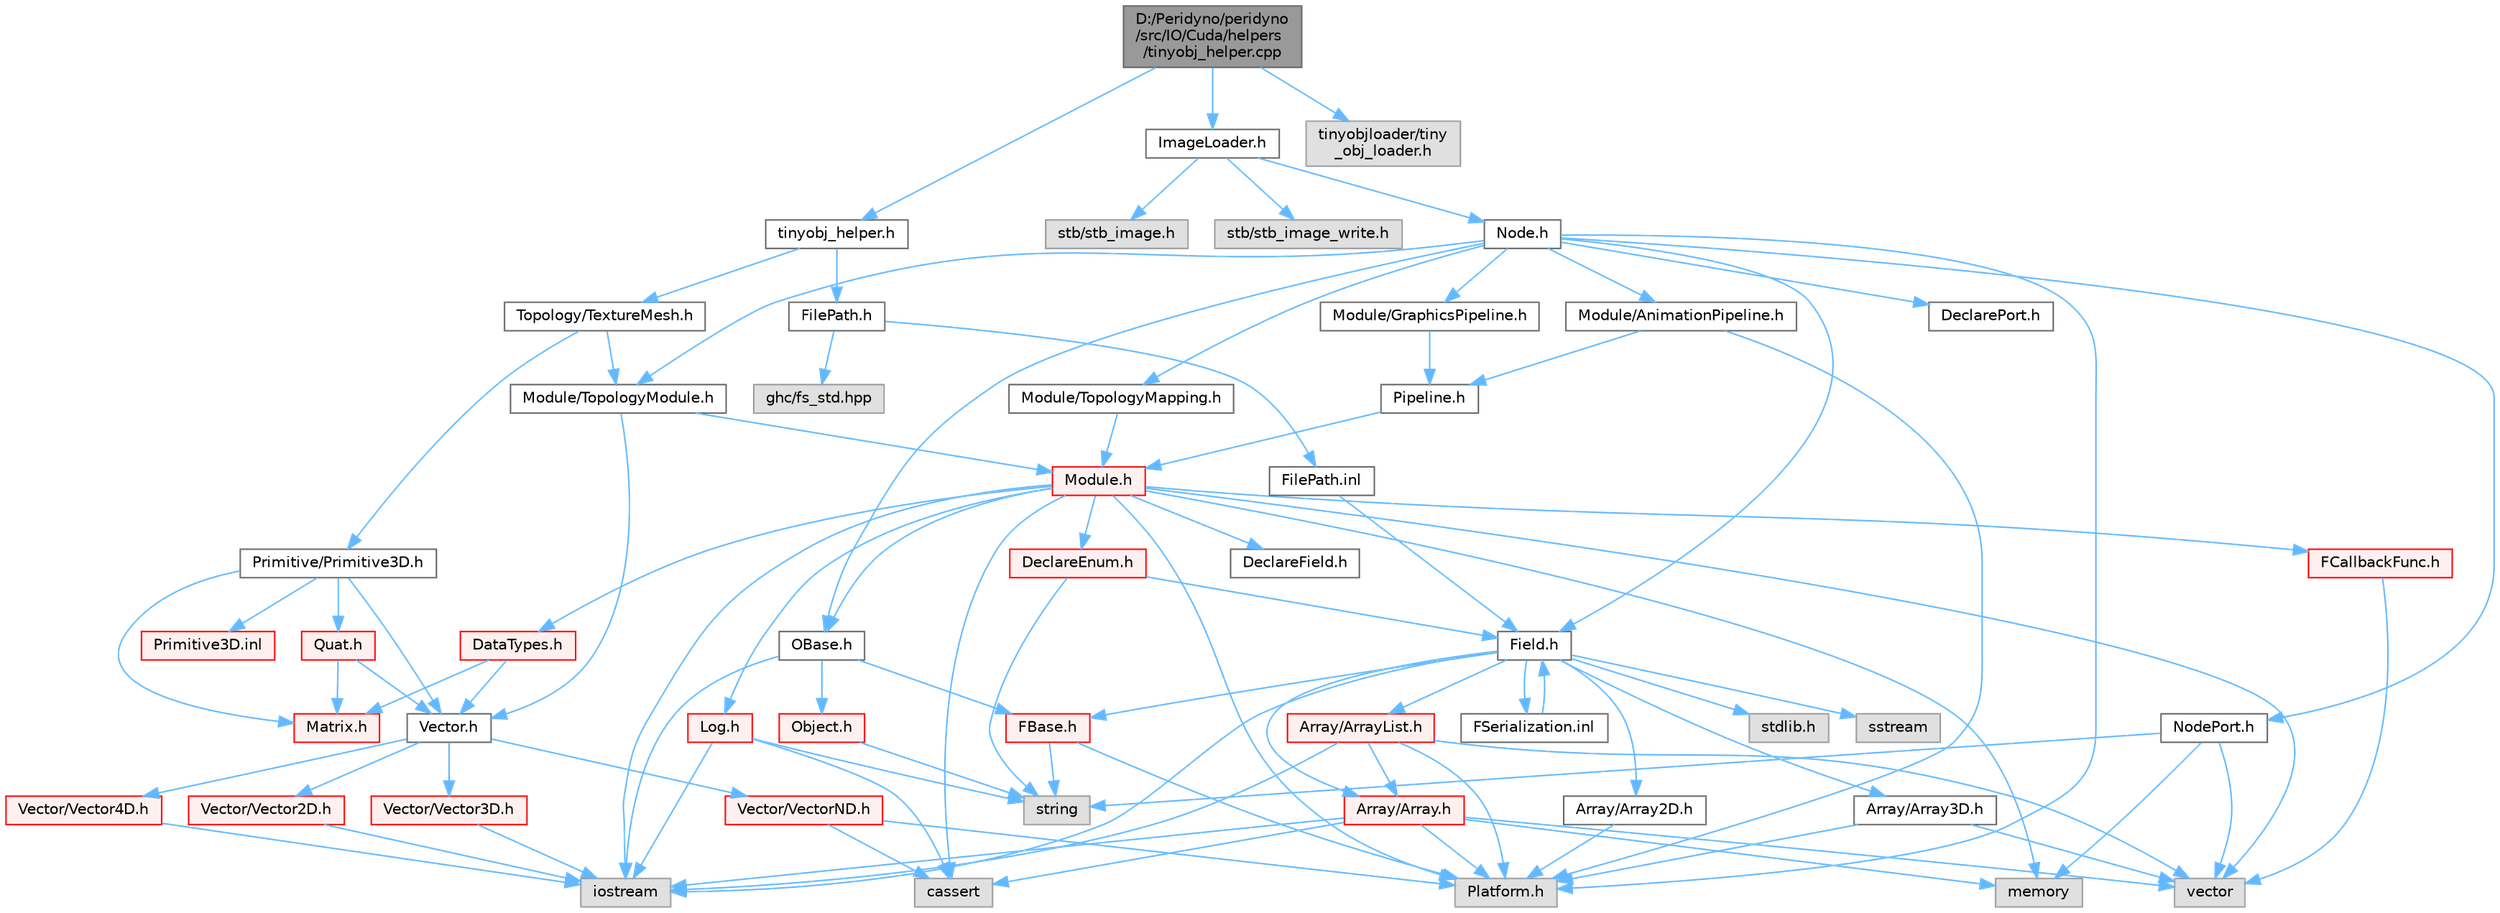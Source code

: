 digraph "D:/Peridyno/peridyno/src/IO/Cuda/helpers/tinyobj_helper.cpp"
{
 // LATEX_PDF_SIZE
  bgcolor="transparent";
  edge [fontname=Helvetica,fontsize=10,labelfontname=Helvetica,labelfontsize=10];
  node [fontname=Helvetica,fontsize=10,shape=box,height=0.2,width=0.4];
  Node1 [id="Node000001",label="D:/Peridyno/peridyno\l/src/IO/Cuda/helpers\l/tinyobj_helper.cpp",height=0.2,width=0.4,color="gray40", fillcolor="grey60", style="filled", fontcolor="black",tooltip=" "];
  Node1 -> Node2 [id="edge1_Node000001_Node000002",color="steelblue1",style="solid",tooltip=" "];
  Node2 [id="Node000002",label="tinyobj_helper.h",height=0.2,width=0.4,color="grey40", fillcolor="white", style="filled",URL="$tinyobj__helper_8h.html",tooltip=" "];
  Node2 -> Node3 [id="edge2_Node000002_Node000003",color="steelblue1",style="solid",tooltip=" "];
  Node3 [id="Node000003",label="Topology/TextureMesh.h",height=0.2,width=0.4,color="grey40", fillcolor="white", style="filled",URL="$_texture_mesh_8h.html",tooltip=" "];
  Node3 -> Node4 [id="edge3_Node000003_Node000004",color="steelblue1",style="solid",tooltip=" "];
  Node4 [id="Node000004",label="Module/TopologyModule.h",height=0.2,width=0.4,color="grey40", fillcolor="white", style="filled",URL="$_topology_module_8h.html",tooltip=" "];
  Node4 -> Node5 [id="edge4_Node000004_Node000005",color="steelblue1",style="solid",tooltip=" "];
  Node5 [id="Node000005",label="Vector.h",height=0.2,width=0.4,color="grey40", fillcolor="white", style="filled",URL="$_vector_8h.html",tooltip=" "];
  Node5 -> Node6 [id="edge5_Node000005_Node000006",color="steelblue1",style="solid",tooltip=" "];
  Node6 [id="Node000006",label="Vector/Vector2D.h",height=0.2,width=0.4,color="red", fillcolor="#FFF0F0", style="filled",URL="$_vector2_d_8h.html",tooltip=" "];
  Node6 -> Node8 [id="edge6_Node000006_Node000008",color="steelblue1",style="solid",tooltip=" "];
  Node8 [id="Node000008",label="iostream",height=0.2,width=0.4,color="grey60", fillcolor="#E0E0E0", style="filled",tooltip=" "];
  Node5 -> Node14 [id="edge7_Node000005_Node000014",color="steelblue1",style="solid",tooltip=" "];
  Node14 [id="Node000014",label="Vector/Vector3D.h",height=0.2,width=0.4,color="red", fillcolor="#FFF0F0", style="filled",URL="$_vector3_d_8h.html",tooltip=" "];
  Node14 -> Node8 [id="edge8_Node000014_Node000008",color="steelblue1",style="solid",tooltip=" "];
  Node5 -> Node17 [id="edge9_Node000005_Node000017",color="steelblue1",style="solid",tooltip=" "];
  Node17 [id="Node000017",label="Vector/Vector4D.h",height=0.2,width=0.4,color="red", fillcolor="#FFF0F0", style="filled",URL="$_vector4_d_8h.html",tooltip=" "];
  Node17 -> Node8 [id="edge10_Node000017_Node000008",color="steelblue1",style="solid",tooltip=" "];
  Node5 -> Node20 [id="edge11_Node000005_Node000020",color="steelblue1",style="solid",tooltip=" "];
  Node20 [id="Node000020",label="Vector/VectorND.h",height=0.2,width=0.4,color="red", fillcolor="#FFF0F0", style="filled",URL="$_vector_n_d_8h.html",tooltip=" "];
  Node20 -> Node26 [id="edge12_Node000020_Node000026",color="steelblue1",style="solid",tooltip=" "];
  Node26 [id="Node000026",label="cassert",height=0.2,width=0.4,color="grey60", fillcolor="#E0E0E0", style="filled",tooltip=" "];
  Node20 -> Node10 [id="edge13_Node000020_Node000010",color="steelblue1",style="solid",tooltip=" "];
  Node10 [id="Node000010",label="Platform.h",height=0.2,width=0.4,color="grey60", fillcolor="#E0E0E0", style="filled",tooltip=" "];
  Node4 -> Node27 [id="edge14_Node000004_Node000027",color="steelblue1",style="solid",tooltip=" "];
  Node27 [id="Node000027",label="Module.h",height=0.2,width=0.4,color="red", fillcolor="#FFF0F0", style="filled",URL="$_module_8h.html",tooltip=" "];
  Node27 -> Node10 [id="edge15_Node000027_Node000010",color="steelblue1",style="solid",tooltip=" "];
  Node27 -> Node28 [id="edge16_Node000027_Node000028",color="steelblue1",style="solid",tooltip=" "];
  Node28 [id="Node000028",label="memory",height=0.2,width=0.4,color="grey60", fillcolor="#E0E0E0", style="filled",tooltip=" "];
  Node27 -> Node29 [id="edge17_Node000027_Node000029",color="steelblue1",style="solid",tooltip=" "];
  Node29 [id="Node000029",label="vector",height=0.2,width=0.4,color="grey60", fillcolor="#E0E0E0", style="filled",tooltip=" "];
  Node27 -> Node26 [id="edge18_Node000027_Node000026",color="steelblue1",style="solid",tooltip=" "];
  Node27 -> Node8 [id="edge19_Node000027_Node000008",color="steelblue1",style="solid",tooltip=" "];
  Node27 -> Node30 [id="edge20_Node000027_Node000030",color="steelblue1",style="solid",tooltip=" "];
  Node30 [id="Node000030",label="OBase.h",height=0.2,width=0.4,color="grey40", fillcolor="white", style="filled",URL="$_o_base_8h.html",tooltip=" "];
  Node30 -> Node8 [id="edge21_Node000030_Node000008",color="steelblue1",style="solid",tooltip=" "];
  Node30 -> Node31 [id="edge22_Node000030_Node000031",color="steelblue1",style="solid",tooltip=" "];
  Node31 [id="Node000031",label="FBase.h",height=0.2,width=0.4,color="red", fillcolor="#FFF0F0", style="filled",URL="$_f_base_8h.html",tooltip=" "];
  Node31 -> Node10 [id="edge23_Node000031_Node000010",color="steelblue1",style="solid",tooltip=" "];
  Node31 -> Node34 [id="edge24_Node000031_Node000034",color="steelblue1",style="solid",tooltip=" "];
  Node34 [id="Node000034",label="string",height=0.2,width=0.4,color="grey60", fillcolor="#E0E0E0", style="filled",tooltip=" "];
  Node30 -> Node37 [id="edge25_Node000030_Node000037",color="steelblue1",style="solid",tooltip=" "];
  Node37 [id="Node000037",label="Object.h",height=0.2,width=0.4,color="red", fillcolor="#FFF0F0", style="filled",URL="$_object_8h.html",tooltip=" "];
  Node37 -> Node34 [id="edge26_Node000037_Node000034",color="steelblue1",style="solid",tooltip=" "];
  Node27 -> Node40 [id="edge27_Node000027_Node000040",color="steelblue1",style="solid",tooltip=" "];
  Node40 [id="Node000040",label="Log.h",height=0.2,width=0.4,color="red", fillcolor="#FFF0F0", style="filled",URL="$_log_8h.html",tooltip=" "];
  Node40 -> Node34 [id="edge28_Node000040_Node000034",color="steelblue1",style="solid",tooltip=" "];
  Node40 -> Node8 [id="edge29_Node000040_Node000008",color="steelblue1",style="solid",tooltip=" "];
  Node40 -> Node26 [id="edge30_Node000040_Node000026",color="steelblue1",style="solid",tooltip=" "];
  Node27 -> Node49 [id="edge31_Node000027_Node000049",color="steelblue1",style="solid",tooltip=" "];
  Node49 [id="Node000049",label="DataTypes.h",height=0.2,width=0.4,color="red", fillcolor="#FFF0F0", style="filled",URL="$_data_types_8h.html",tooltip=" "];
  Node49 -> Node5 [id="edge32_Node000049_Node000005",color="steelblue1",style="solid",tooltip=" "];
  Node49 -> Node50 [id="edge33_Node000049_Node000050",color="steelblue1",style="solid",tooltip=" "];
  Node50 [id="Node000050",label="Matrix.h",height=0.2,width=0.4,color="red", fillcolor="#FFF0F0", style="filled",URL="$_matrix_8h.html",tooltip=" "];
  Node27 -> Node71 [id="edge34_Node000027_Node000071",color="steelblue1",style="solid",tooltip=" "];
  Node71 [id="Node000071",label="DeclareEnum.h",height=0.2,width=0.4,color="red", fillcolor="#FFF0F0", style="filled",URL="$_declare_enum_8h.html",tooltip=" "];
  Node71 -> Node34 [id="edge35_Node000071_Node000034",color="steelblue1",style="solid",tooltip=" "];
  Node71 -> Node72 [id="edge36_Node000071_Node000072",color="steelblue1",style="solid",tooltip=" "];
  Node72 [id="Node000072",label="Field.h",height=0.2,width=0.4,color="grey40", fillcolor="white", style="filled",URL="$_field_8h.html",tooltip=" "];
  Node72 -> Node8 [id="edge37_Node000072_Node000008",color="steelblue1",style="solid",tooltip=" "];
  Node72 -> Node73 [id="edge38_Node000072_Node000073",color="steelblue1",style="solid",tooltip=" "];
  Node73 [id="Node000073",label="stdlib.h",height=0.2,width=0.4,color="grey60", fillcolor="#E0E0E0", style="filled",tooltip=" "];
  Node72 -> Node74 [id="edge39_Node000072_Node000074",color="steelblue1",style="solid",tooltip=" "];
  Node74 [id="Node000074",label="sstream",height=0.2,width=0.4,color="grey60", fillcolor="#E0E0E0", style="filled",tooltip=" "];
  Node72 -> Node31 [id="edge40_Node000072_Node000031",color="steelblue1",style="solid",tooltip=" "];
  Node72 -> Node75 [id="edge41_Node000072_Node000075",color="steelblue1",style="solid",tooltip=" "];
  Node75 [id="Node000075",label="Array/Array.h",height=0.2,width=0.4,color="red", fillcolor="#FFF0F0", style="filled",URL="$_array_8h.html",tooltip=" "];
  Node75 -> Node10 [id="edge42_Node000075_Node000010",color="steelblue1",style="solid",tooltip=" "];
  Node75 -> Node26 [id="edge43_Node000075_Node000026",color="steelblue1",style="solid",tooltip=" "];
  Node75 -> Node29 [id="edge44_Node000075_Node000029",color="steelblue1",style="solid",tooltip=" "];
  Node75 -> Node8 [id="edge45_Node000075_Node000008",color="steelblue1",style="solid",tooltip=" "];
  Node75 -> Node28 [id="edge46_Node000075_Node000028",color="steelblue1",style="solid",tooltip=" "];
  Node72 -> Node77 [id="edge47_Node000072_Node000077",color="steelblue1",style="solid",tooltip=" "];
  Node77 [id="Node000077",label="Array/Array2D.h",height=0.2,width=0.4,color="grey40", fillcolor="white", style="filled",URL="$_array2_d_8h.html",tooltip=" "];
  Node77 -> Node10 [id="edge48_Node000077_Node000010",color="steelblue1",style="solid",tooltip=" "];
  Node72 -> Node78 [id="edge49_Node000072_Node000078",color="steelblue1",style="solid",tooltip=" "];
  Node78 [id="Node000078",label="Array/Array3D.h",height=0.2,width=0.4,color="grey40", fillcolor="white", style="filled",URL="$_array3_d_8h.html",tooltip=" "];
  Node78 -> Node10 [id="edge50_Node000078_Node000010",color="steelblue1",style="solid",tooltip=" "];
  Node78 -> Node29 [id="edge51_Node000078_Node000029",color="steelblue1",style="solid",tooltip=" "];
  Node72 -> Node79 [id="edge52_Node000072_Node000079",color="steelblue1",style="solid",tooltip=" "];
  Node79 [id="Node000079",label="Array/ArrayList.h",height=0.2,width=0.4,color="red", fillcolor="#FFF0F0", style="filled",URL="$_array_list_8h.html",tooltip=" "];
  Node79 -> Node29 [id="edge53_Node000079_Node000029",color="steelblue1",style="solid",tooltip=" "];
  Node79 -> Node8 [id="edge54_Node000079_Node000008",color="steelblue1",style="solid",tooltip=" "];
  Node79 -> Node10 [id="edge55_Node000079_Node000010",color="steelblue1",style="solid",tooltip=" "];
  Node79 -> Node75 [id="edge56_Node000079_Node000075",color="steelblue1",style="solid",tooltip=" "];
  Node72 -> Node85 [id="edge57_Node000072_Node000085",color="steelblue1",style="solid",tooltip=" "];
  Node85 [id="Node000085",label="FSerialization.inl",height=0.2,width=0.4,color="grey40", fillcolor="white", style="filled",URL="$_f_serialization_8inl.html",tooltip=" "];
  Node85 -> Node72 [id="edge58_Node000085_Node000072",color="steelblue1",style="solid",tooltip=" "];
  Node27 -> Node86 [id="edge59_Node000027_Node000086",color="steelblue1",style="solid",tooltip=" "];
  Node86 [id="Node000086",label="DeclareField.h",height=0.2,width=0.4,color="grey40", fillcolor="white", style="filled",URL="$_declare_field_8h.html",tooltip=" "];
  Node27 -> Node87 [id="edge60_Node000027_Node000087",color="steelblue1",style="solid",tooltip=" "];
  Node87 [id="Node000087",label="FCallbackFunc.h",height=0.2,width=0.4,color="red", fillcolor="#FFF0F0", style="filled",URL="$_f_callback_func_8h.html",tooltip=" "];
  Node87 -> Node29 [id="edge61_Node000087_Node000029",color="steelblue1",style="solid",tooltip=" "];
  Node3 -> Node90 [id="edge62_Node000003_Node000090",color="steelblue1",style="solid",tooltip=" "];
  Node90 [id="Node000090",label="Primitive/Primitive3D.h",height=0.2,width=0.4,color="grey40", fillcolor="white", style="filled",URL="$_primitive3_d_8h.html",tooltip=" "];
  Node90 -> Node5 [id="edge63_Node000090_Node000005",color="steelblue1",style="solid",tooltip=" "];
  Node90 -> Node50 [id="edge64_Node000090_Node000050",color="steelblue1",style="solid",tooltip=" "];
  Node90 -> Node63 [id="edge65_Node000090_Node000063",color="steelblue1",style="solid",tooltip=" "];
  Node63 [id="Node000063",label="Quat.h",height=0.2,width=0.4,color="red", fillcolor="#FFF0F0", style="filled",URL="$_quat_8h.html",tooltip="Implementation of quaternion."];
  Node63 -> Node5 [id="edge66_Node000063_Node000005",color="steelblue1",style="solid",tooltip=" "];
  Node63 -> Node50 [id="edge67_Node000063_Node000050",color="steelblue1",style="solid",tooltip=" "];
  Node90 -> Node91 [id="edge68_Node000090_Node000091",color="steelblue1",style="solid",tooltip=" "];
  Node91 [id="Node000091",label="Primitive3D.inl",height=0.2,width=0.4,color="red", fillcolor="#FFF0F0", style="filled",URL="$_primitive3_d_8inl.html",tooltip=" "];
  Node2 -> Node94 [id="edge69_Node000002_Node000094",color="steelblue1",style="solid",tooltip=" "];
  Node94 [id="Node000094",label="FilePath.h",height=0.2,width=0.4,color="grey40", fillcolor="white", style="filled",URL="$_file_path_8h.html",tooltip=" "];
  Node94 -> Node95 [id="edge70_Node000094_Node000095",color="steelblue1",style="solid",tooltip=" "];
  Node95 [id="Node000095",label="ghc/fs_std.hpp",height=0.2,width=0.4,color="grey60", fillcolor="#E0E0E0", style="filled",tooltip=" "];
  Node94 -> Node96 [id="edge71_Node000094_Node000096",color="steelblue1",style="solid",tooltip=" "];
  Node96 [id="Node000096",label="FilePath.inl",height=0.2,width=0.4,color="grey40", fillcolor="white", style="filled",URL="$_file_path_8inl.html",tooltip=" "];
  Node96 -> Node72 [id="edge72_Node000096_Node000072",color="steelblue1",style="solid",tooltip=" "];
  Node1 -> Node97 [id="edge73_Node000001_Node000097",color="steelblue1",style="solid",tooltip=" "];
  Node97 [id="Node000097",label="ImageLoader.h",height=0.2,width=0.4,color="grey40", fillcolor="white", style="filled",URL="$_image_loader_8h.html",tooltip=" "];
  Node97 -> Node98 [id="edge74_Node000097_Node000098",color="steelblue1",style="solid",tooltip=" "];
  Node98 [id="Node000098",label="stb/stb_image.h",height=0.2,width=0.4,color="grey60", fillcolor="#E0E0E0", style="filled",tooltip=" "];
  Node97 -> Node99 [id="edge75_Node000097_Node000099",color="steelblue1",style="solid",tooltip=" "];
  Node99 [id="Node000099",label="stb/stb_image_write.h",height=0.2,width=0.4,color="grey60", fillcolor="#E0E0E0", style="filled",tooltip=" "];
  Node97 -> Node100 [id="edge76_Node000097_Node000100",color="steelblue1",style="solid",tooltip=" "];
  Node100 [id="Node000100",label="Node.h",height=0.2,width=0.4,color="grey40", fillcolor="white", style="filled",URL="$_node_8h.html",tooltip=" "];
  Node100 -> Node30 [id="edge77_Node000100_Node000030",color="steelblue1",style="solid",tooltip=" "];
  Node100 -> Node72 [id="edge78_Node000100_Node000072",color="steelblue1",style="solid",tooltip=" "];
  Node100 -> Node10 [id="edge79_Node000100_Node000010",color="steelblue1",style="solid",tooltip=" "];
  Node100 -> Node101 [id="edge80_Node000100_Node000101",color="steelblue1",style="solid",tooltip=" "];
  Node101 [id="Node000101",label="DeclarePort.h",height=0.2,width=0.4,color="grey40", fillcolor="white", style="filled",URL="$_declare_port_8h.html",tooltip=" "];
  Node100 -> Node102 [id="edge81_Node000100_Node000102",color="steelblue1",style="solid",tooltip=" "];
  Node102 [id="Node000102",label="NodePort.h",height=0.2,width=0.4,color="grey40", fillcolor="white", style="filled",URL="$_node_port_8h.html",tooltip=" "];
  Node102 -> Node34 [id="edge82_Node000102_Node000034",color="steelblue1",style="solid",tooltip=" "];
  Node102 -> Node29 [id="edge83_Node000102_Node000029",color="steelblue1",style="solid",tooltip=" "];
  Node102 -> Node28 [id="edge84_Node000102_Node000028",color="steelblue1",style="solid",tooltip=" "];
  Node100 -> Node4 [id="edge85_Node000100_Node000004",color="steelblue1",style="solid",tooltip=" "];
  Node100 -> Node103 [id="edge86_Node000100_Node000103",color="steelblue1",style="solid",tooltip=" "];
  Node103 [id="Node000103",label="Module/TopologyMapping.h",height=0.2,width=0.4,color="grey40", fillcolor="white", style="filled",URL="$_topology_mapping_8h.html",tooltip=" "];
  Node103 -> Node27 [id="edge87_Node000103_Node000027",color="steelblue1",style="solid",tooltip=" "];
  Node100 -> Node104 [id="edge88_Node000100_Node000104",color="steelblue1",style="solid",tooltip=" "];
  Node104 [id="Node000104",label="Module/AnimationPipeline.h",height=0.2,width=0.4,color="grey40", fillcolor="white", style="filled",URL="$_animation_pipeline_8h.html",tooltip=" "];
  Node104 -> Node105 [id="edge89_Node000104_Node000105",color="steelblue1",style="solid",tooltip=" "];
  Node105 [id="Node000105",label="Pipeline.h",height=0.2,width=0.4,color="grey40", fillcolor="white", style="filled",URL="$_pipeline_8h.html",tooltip=" "];
  Node105 -> Node27 [id="edge90_Node000105_Node000027",color="steelblue1",style="solid",tooltip=" "];
  Node104 -> Node10 [id="edge91_Node000104_Node000010",color="steelblue1",style="solid",tooltip=" "];
  Node100 -> Node106 [id="edge92_Node000100_Node000106",color="steelblue1",style="solid",tooltip=" "];
  Node106 [id="Node000106",label="Module/GraphicsPipeline.h",height=0.2,width=0.4,color="grey40", fillcolor="white", style="filled",URL="$_graphics_pipeline_8h.html",tooltip=" "];
  Node106 -> Node105 [id="edge93_Node000106_Node000105",color="steelblue1",style="solid",tooltip=" "];
  Node1 -> Node107 [id="edge94_Node000001_Node000107",color="steelblue1",style="solid",tooltip=" "];
  Node107 [id="Node000107",label="tinyobjloader/tiny\l_obj_loader.h",height=0.2,width=0.4,color="grey60", fillcolor="#E0E0E0", style="filled",tooltip=" "];
}
